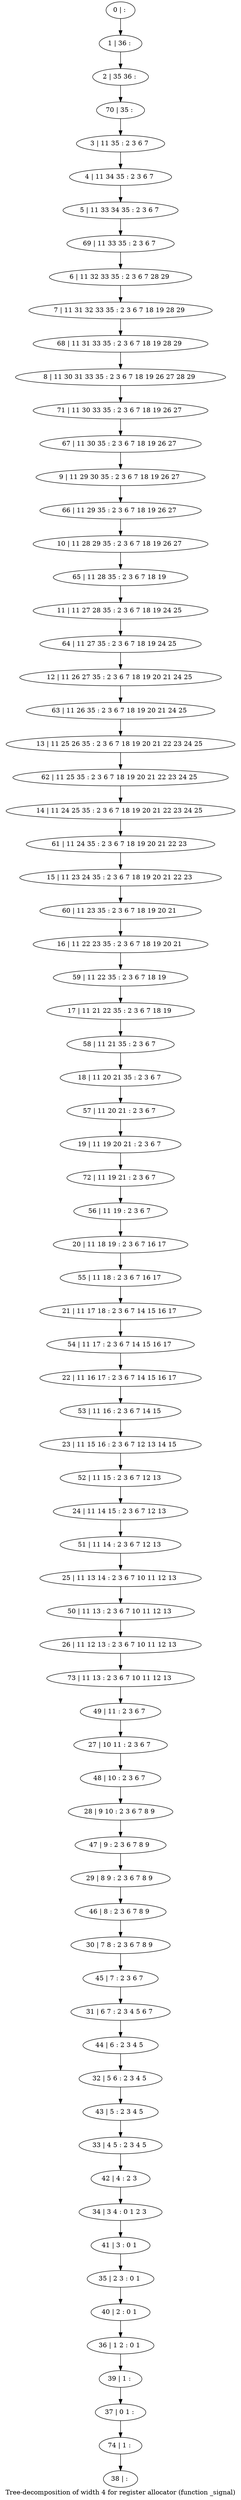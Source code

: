 digraph G {
graph [label="Tree-decomposition of width 4 for register allocator (function _signal)"]
0[label="0 | : "];
1[label="1 | 36 : "];
2[label="2 | 35 36 : "];
3[label="3 | 11 35 : 2 3 6 7 "];
4[label="4 | 11 34 35 : 2 3 6 7 "];
5[label="5 | 11 33 34 35 : 2 3 6 7 "];
6[label="6 | 11 32 33 35 : 2 3 6 7 28 29 "];
7[label="7 | 11 31 32 33 35 : 2 3 6 7 18 19 28 29 "];
8[label="8 | 11 30 31 33 35 : 2 3 6 7 18 19 26 27 28 29 "];
9[label="9 | 11 29 30 35 : 2 3 6 7 18 19 26 27 "];
10[label="10 | 11 28 29 35 : 2 3 6 7 18 19 26 27 "];
11[label="11 | 11 27 28 35 : 2 3 6 7 18 19 24 25 "];
12[label="12 | 11 26 27 35 : 2 3 6 7 18 19 20 21 24 25 "];
13[label="13 | 11 25 26 35 : 2 3 6 7 18 19 20 21 22 23 24 25 "];
14[label="14 | 11 24 25 35 : 2 3 6 7 18 19 20 21 22 23 24 25 "];
15[label="15 | 11 23 24 35 : 2 3 6 7 18 19 20 21 22 23 "];
16[label="16 | 11 22 23 35 : 2 3 6 7 18 19 20 21 "];
17[label="17 | 11 21 22 35 : 2 3 6 7 18 19 "];
18[label="18 | 11 20 21 35 : 2 3 6 7 "];
19[label="19 | 11 19 20 21 : 2 3 6 7 "];
20[label="20 | 11 18 19 : 2 3 6 7 16 17 "];
21[label="21 | 11 17 18 : 2 3 6 7 14 15 16 17 "];
22[label="22 | 11 16 17 : 2 3 6 7 14 15 16 17 "];
23[label="23 | 11 15 16 : 2 3 6 7 12 13 14 15 "];
24[label="24 | 11 14 15 : 2 3 6 7 12 13 "];
25[label="25 | 11 13 14 : 2 3 6 7 10 11 12 13 "];
26[label="26 | 11 12 13 : 2 3 6 7 10 11 12 13 "];
27[label="27 | 10 11 : 2 3 6 7 "];
28[label="28 | 9 10 : 2 3 6 7 8 9 "];
29[label="29 | 8 9 : 2 3 6 7 8 9 "];
30[label="30 | 7 8 : 2 3 6 7 8 9 "];
31[label="31 | 6 7 : 2 3 4 5 6 7 "];
32[label="32 | 5 6 : 2 3 4 5 "];
33[label="33 | 4 5 : 2 3 4 5 "];
34[label="34 | 3 4 : 0 1 2 3 "];
35[label="35 | 2 3 : 0 1 "];
36[label="36 | 1 2 : 0 1 "];
37[label="37 | 0 1 : "];
38[label="38 | : "];
39[label="39 | 1 : "];
40[label="40 | 2 : 0 1 "];
41[label="41 | 3 : 0 1 "];
42[label="42 | 4 : 2 3 "];
43[label="43 | 5 : 2 3 4 5 "];
44[label="44 | 6 : 2 3 4 5 "];
45[label="45 | 7 : 2 3 6 7 "];
46[label="46 | 8 : 2 3 6 7 8 9 "];
47[label="47 | 9 : 2 3 6 7 8 9 "];
48[label="48 | 10 : 2 3 6 7 "];
49[label="49 | 11 : 2 3 6 7 "];
50[label="50 | 11 13 : 2 3 6 7 10 11 12 13 "];
51[label="51 | 11 14 : 2 3 6 7 12 13 "];
52[label="52 | 11 15 : 2 3 6 7 12 13 "];
53[label="53 | 11 16 : 2 3 6 7 14 15 "];
54[label="54 | 11 17 : 2 3 6 7 14 15 16 17 "];
55[label="55 | 11 18 : 2 3 6 7 16 17 "];
56[label="56 | 11 19 : 2 3 6 7 "];
57[label="57 | 11 20 21 : 2 3 6 7 "];
58[label="58 | 11 21 35 : 2 3 6 7 "];
59[label="59 | 11 22 35 : 2 3 6 7 18 19 "];
60[label="60 | 11 23 35 : 2 3 6 7 18 19 20 21 "];
61[label="61 | 11 24 35 : 2 3 6 7 18 19 20 21 22 23 "];
62[label="62 | 11 25 35 : 2 3 6 7 18 19 20 21 22 23 24 25 "];
63[label="63 | 11 26 35 : 2 3 6 7 18 19 20 21 24 25 "];
64[label="64 | 11 27 35 : 2 3 6 7 18 19 24 25 "];
65[label="65 | 11 28 35 : 2 3 6 7 18 19 "];
66[label="66 | 11 29 35 : 2 3 6 7 18 19 26 27 "];
67[label="67 | 11 30 35 : 2 3 6 7 18 19 26 27 "];
68[label="68 | 11 31 33 35 : 2 3 6 7 18 19 28 29 "];
69[label="69 | 11 33 35 : 2 3 6 7 "];
70[label="70 | 35 : "];
71[label="71 | 11 30 33 35 : 2 3 6 7 18 19 26 27 "];
72[label="72 | 11 19 21 : 2 3 6 7 "];
73[label="73 | 11 13 : 2 3 6 7 10 11 12 13 "];
74[label="74 | 1 : "];
0->1 ;
1->2 ;
3->4 ;
4->5 ;
6->7 ;
39->37 ;
36->39 ;
40->36 ;
35->40 ;
41->35 ;
34->41 ;
42->34 ;
33->42 ;
43->33 ;
32->43 ;
44->32 ;
31->44 ;
45->31 ;
30->45 ;
46->30 ;
29->46 ;
47->29 ;
28->47 ;
48->28 ;
27->48 ;
49->27 ;
50->26 ;
25->50 ;
51->25 ;
24->51 ;
52->24 ;
23->52 ;
53->23 ;
22->53 ;
54->22 ;
21->54 ;
55->21 ;
20->55 ;
56->20 ;
57->19 ;
18->57 ;
58->18 ;
17->58 ;
59->17 ;
16->59 ;
60->16 ;
15->60 ;
61->15 ;
14->61 ;
62->14 ;
13->62 ;
63->13 ;
12->63 ;
64->12 ;
11->64 ;
65->11 ;
10->65 ;
66->10 ;
9->66 ;
67->9 ;
68->8 ;
7->68 ;
69->6 ;
5->69 ;
70->3 ;
2->70 ;
71->67 ;
8->71 ;
72->56 ;
19->72 ;
73->49 ;
26->73 ;
74->38 ;
37->74 ;
}
